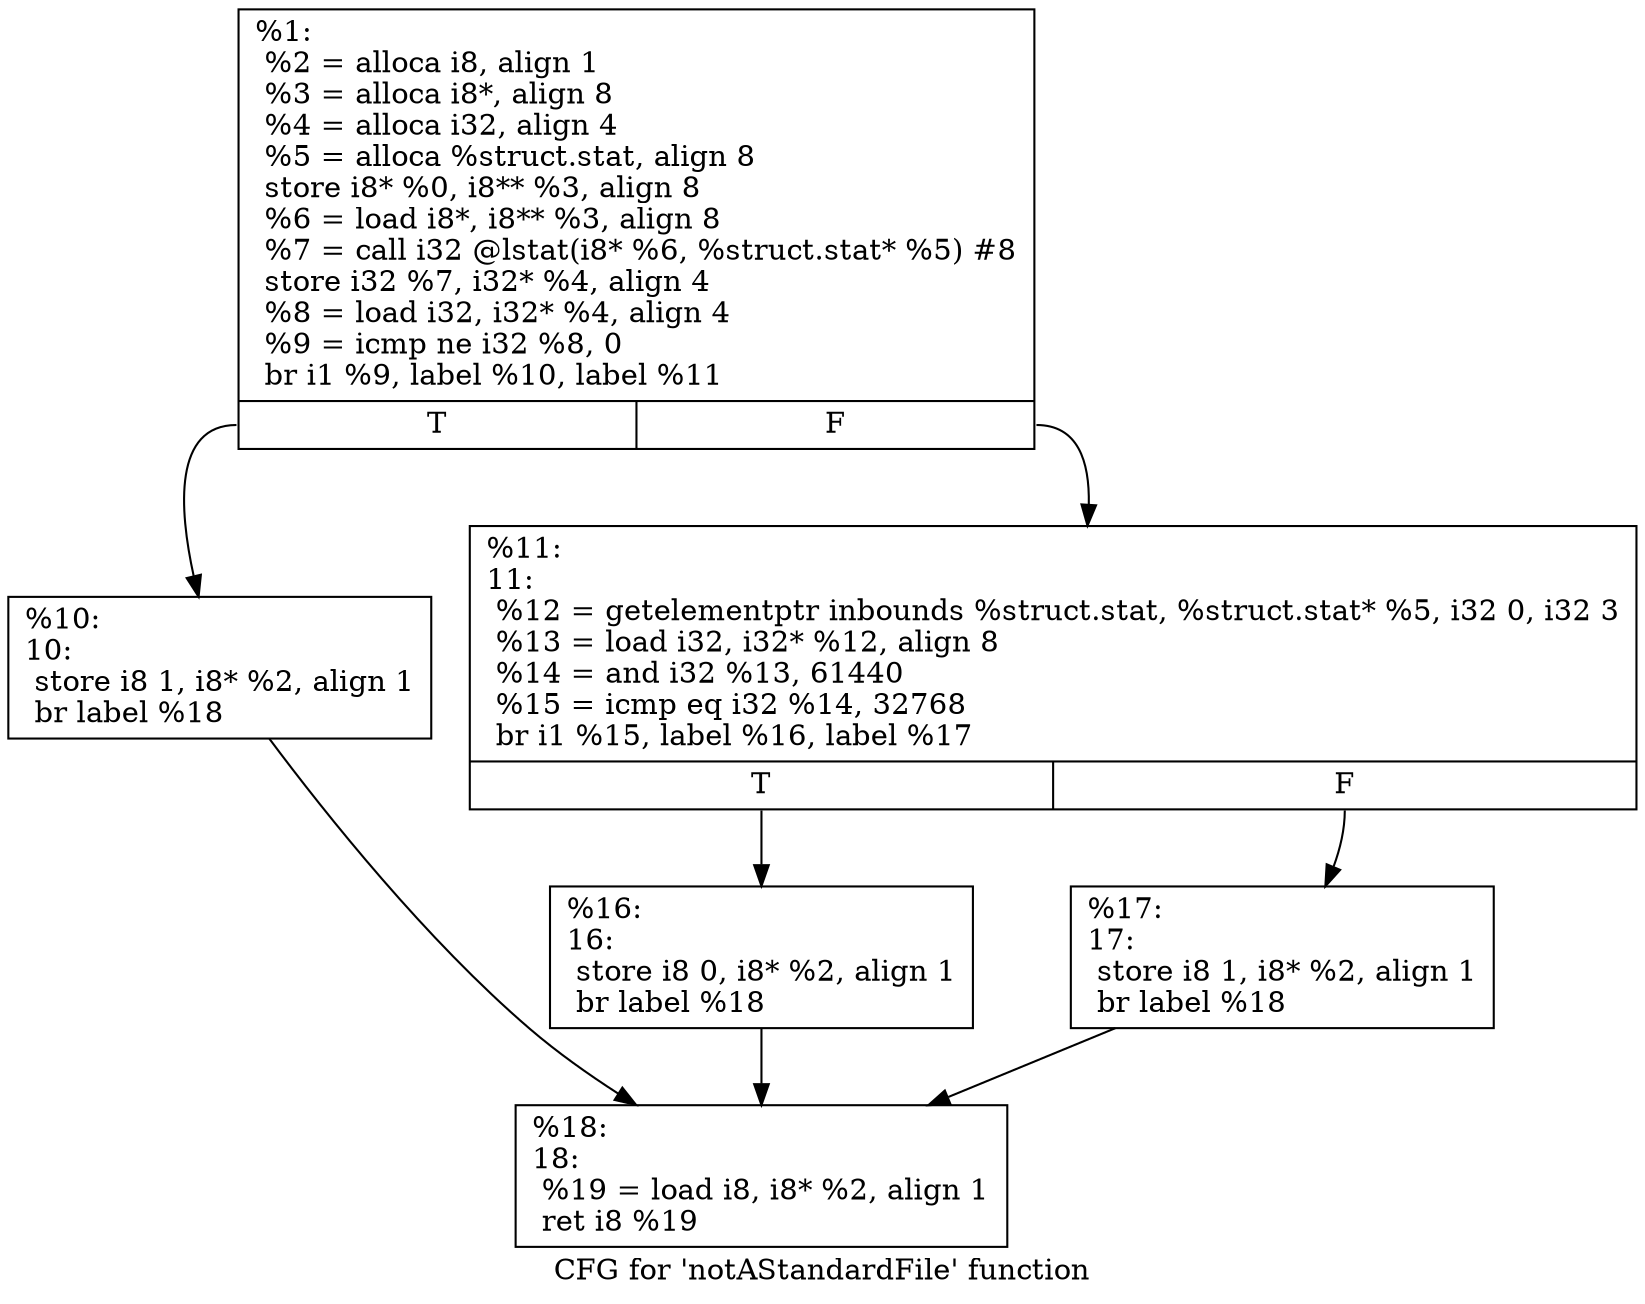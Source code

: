 digraph "CFG for 'notAStandardFile' function" {
	label="CFG for 'notAStandardFile' function";

	Node0xd6be20 [shape=record,label="{%1:\l  %2 = alloca i8, align 1\l  %3 = alloca i8*, align 8\l  %4 = alloca i32, align 4\l  %5 = alloca %struct.stat, align 8\l  store i8* %0, i8** %3, align 8\l  %6 = load i8*, i8** %3, align 8\l  %7 = call i32 @lstat(i8* %6, %struct.stat* %5) #8\l  store i32 %7, i32* %4, align 4\l  %8 = load i32, i32* %4, align 4\l  %9 = icmp ne i32 %8, 0\l  br i1 %9, label %10, label %11\l|{<s0>T|<s1>F}}"];
	Node0xd6be20:s0 -> Node0xd6bf30;
	Node0xd6be20:s1 -> Node0xd6c4a0;
	Node0xd6bf30 [shape=record,label="{%10:\l10:                                               \l  store i8 1, i8* %2, align 1\l  br label %18\l}"];
	Node0xd6bf30 -> Node0xd6c600;
	Node0xd6c4a0 [shape=record,label="{%11:\l11:                                               \l  %12 = getelementptr inbounds %struct.stat, %struct.stat* %5, i32 0, i32 3\l  %13 = load i32, i32* %12, align 8\l  %14 = and i32 %13, 61440\l  %15 = icmp eq i32 %14, 32768\l  br i1 %15, label %16, label %17\l|{<s0>T|<s1>F}}"];
	Node0xd6c4a0:s0 -> Node0xd6c890;
	Node0xd6c4a0:s1 -> Node0xd6c8e0;
	Node0xd6c890 [shape=record,label="{%16:\l16:                                               \l  store i8 0, i8* %2, align 1\l  br label %18\l}"];
	Node0xd6c890 -> Node0xd6c600;
	Node0xd6c8e0 [shape=record,label="{%17:\l17:                                               \l  store i8 1, i8* %2, align 1\l  br label %18\l}"];
	Node0xd6c8e0 -> Node0xd6c600;
	Node0xd6c600 [shape=record,label="{%18:\l18:                                               \l  %19 = load i8, i8* %2, align 1\l  ret i8 %19\l}"];
}
